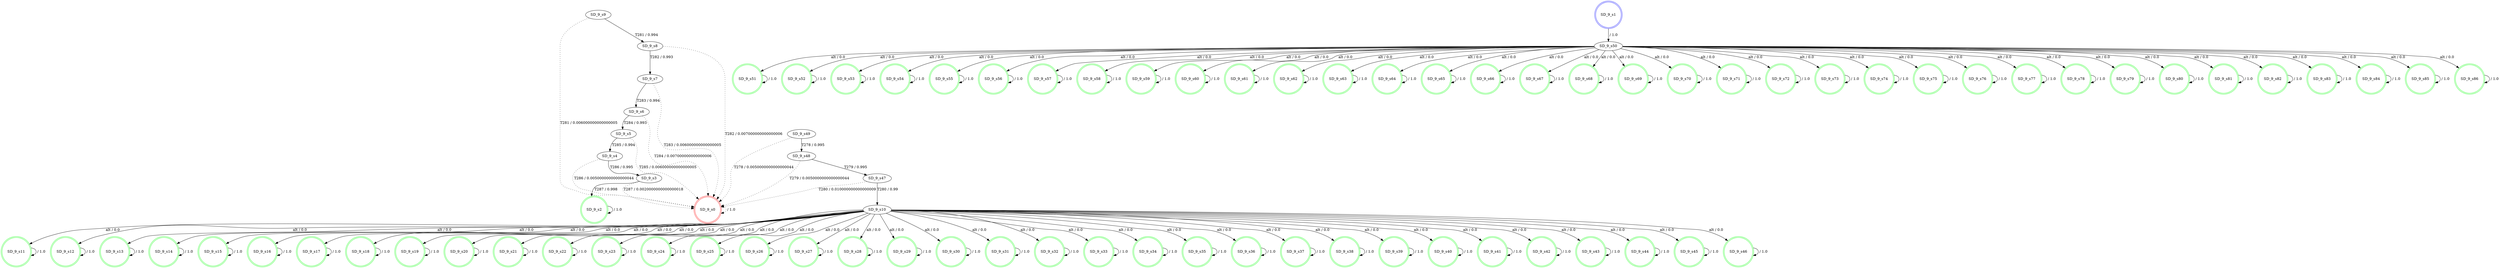 digraph graphname {
SD_9_s0 [label="SD_9_s0",color=red,shape=doublecircle ];
SD_9_s1 [label="SD_9_s1",color=blue,shape=doublecircle ];
SD_9_s2 [label="SD_9_s2",color=green,shape=doublecircle ];
SD_9_s3 [label="SD_9_s3" ];
SD_9_s4 [label="SD_9_s4" ];
SD_9_s5 [label="SD_9_s5" ];
SD_9_s6 [label="SD_9_s6" ];
SD_9_s7 [label="SD_9_s7" ];
SD_9_s8 [label="SD_9_s8" ];
SD_9_s9 [label="SD_9_s9" ];
SD_9_s10 [label="SD_9_s10" ];
SD_9_s11 [label="SD_9_s11",color=green,shape=doublecircle ];
SD_9_s12 [label="SD_9_s12",color=green,shape=doublecircle ];
SD_9_s13 [label="SD_9_s13",color=green,shape=doublecircle ];
SD_9_s14 [label="SD_9_s14",color=green,shape=doublecircle ];
SD_9_s15 [label="SD_9_s15",color=green,shape=doublecircle ];
SD_9_s16 [label="SD_9_s16",color=green,shape=doublecircle ];
SD_9_s17 [label="SD_9_s17",color=green,shape=doublecircle ];
SD_9_s18 [label="SD_9_s18",color=green,shape=doublecircle ];
SD_9_s19 [label="SD_9_s19",color=green,shape=doublecircle ];
SD_9_s20 [label="SD_9_s20",color=green,shape=doublecircle ];
SD_9_s21 [label="SD_9_s21",color=green,shape=doublecircle ];
SD_9_s22 [label="SD_9_s22",color=green,shape=doublecircle ];
SD_9_s23 [label="SD_9_s23",color=green,shape=doublecircle ];
SD_9_s24 [label="SD_9_s24",color=green,shape=doublecircle ];
SD_9_s25 [label="SD_9_s25",color=green,shape=doublecircle ];
SD_9_s26 [label="SD_9_s26",color=green,shape=doublecircle ];
SD_9_s27 [label="SD_9_s27",color=green,shape=doublecircle ];
SD_9_s28 [label="SD_9_s28",color=green,shape=doublecircle ];
SD_9_s29 [label="SD_9_s29",color=green,shape=doublecircle ];
SD_9_s30 [label="SD_9_s30",color=green,shape=doublecircle ];
SD_9_s31 [label="SD_9_s31",color=green,shape=doublecircle ];
SD_9_s32 [label="SD_9_s32",color=green,shape=doublecircle ];
SD_9_s33 [label="SD_9_s33",color=green,shape=doublecircle ];
SD_9_s34 [label="SD_9_s34",color=green,shape=doublecircle ];
SD_9_s35 [label="SD_9_s35",color=green,shape=doublecircle ];
SD_9_s36 [label="SD_9_s36",color=green,shape=doublecircle ];
SD_9_s37 [label="SD_9_s37",color=green,shape=doublecircle ];
SD_9_s38 [label="SD_9_s38",color=green,shape=doublecircle ];
SD_9_s39 [label="SD_9_s39",color=green,shape=doublecircle ];
SD_9_s40 [label="SD_9_s40",color=green,shape=doublecircle ];
SD_9_s41 [label="SD_9_s41",color=green,shape=doublecircle ];
SD_9_s42 [label="SD_9_s42",color=green,shape=doublecircle ];
SD_9_s43 [label="SD_9_s43",color=green,shape=doublecircle ];
SD_9_s44 [label="SD_9_s44",color=green,shape=doublecircle ];
SD_9_s45 [label="SD_9_s45",color=green,shape=doublecircle ];
SD_9_s46 [label="SD_9_s46",color=green,shape=doublecircle ];
SD_9_s47 [label="SD_9_s47" ];
SD_9_s48 [label="SD_9_s48" ];
SD_9_s49 [label="SD_9_s49" ];
SD_9_s50 [label="SD_9_s50" ];
SD_9_s51 [label="SD_9_s51",color=green,shape=doublecircle ];
SD_9_s52 [label="SD_9_s52",color=green,shape=doublecircle ];
SD_9_s53 [label="SD_9_s53",color=green,shape=doublecircle ];
SD_9_s54 [label="SD_9_s54",color=green,shape=doublecircle ];
SD_9_s55 [label="SD_9_s55",color=green,shape=doublecircle ];
SD_9_s56 [label="SD_9_s56",color=green,shape=doublecircle ];
SD_9_s57 [label="SD_9_s57",color=green,shape=doublecircle ];
SD_9_s58 [label="SD_9_s58",color=green,shape=doublecircle ];
SD_9_s59 [label="SD_9_s59",color=green,shape=doublecircle ];
SD_9_s60 [label="SD_9_s60",color=green,shape=doublecircle ];
SD_9_s61 [label="SD_9_s61",color=green,shape=doublecircle ];
SD_9_s62 [label="SD_9_s62",color=green,shape=doublecircle ];
SD_9_s63 [label="SD_9_s63",color=green,shape=doublecircle ];
SD_9_s64 [label="SD_9_s64",color=green,shape=doublecircle ];
SD_9_s65 [label="SD_9_s65",color=green,shape=doublecircle ];
SD_9_s66 [label="SD_9_s66",color=green,shape=doublecircle ];
SD_9_s67 [label="SD_9_s67",color=green,shape=doublecircle ];
SD_9_s68 [label="SD_9_s68",color=green,shape=doublecircle ];
SD_9_s69 [label="SD_9_s69",color=green,shape=doublecircle ];
SD_9_s70 [label="SD_9_s70",color=green,shape=doublecircle ];
SD_9_s71 [label="SD_9_s71",color=green,shape=doublecircle ];
SD_9_s72 [label="SD_9_s72",color=green,shape=doublecircle ];
SD_9_s73 [label="SD_9_s73",color=green,shape=doublecircle ];
SD_9_s74 [label="SD_9_s74",color=green,shape=doublecircle ];
SD_9_s75 [label="SD_9_s75",color=green,shape=doublecircle ];
SD_9_s76 [label="SD_9_s76",color=green,shape=doublecircle ];
SD_9_s77 [label="SD_9_s77",color=green,shape=doublecircle ];
SD_9_s78 [label="SD_9_s78",color=green,shape=doublecircle ];
SD_9_s79 [label="SD_9_s79",color=green,shape=doublecircle ];
SD_9_s80 [label="SD_9_s80",color=green,shape=doublecircle ];
SD_9_s81 [label="SD_9_s81",color=green,shape=doublecircle ];
SD_9_s82 [label="SD_9_s82",color=green,shape=doublecircle ];
SD_9_s83 [label="SD_9_s83",color=green,shape=doublecircle ];
SD_9_s84 [label="SD_9_s84",color=green,shape=doublecircle ];
SD_9_s85 [label="SD_9_s85",color=green,shape=doublecircle ];
SD_9_s86 [label="SD_9_s86",color=green,shape=doublecircle ];
SD_9_s0 -> SD_9_s0 [label=" / 1.0", style=dotted];
SD_9_s1 -> SD_9_s50 [label=" / 1.0"];
SD_9_s2 -> SD_9_s2 [label=" / 1.0"];
SD_9_s3 -> SD_9_s2 [label="T287 / 0.998"];
SD_9_s3 -> SD_9_s0 [label="T287 / 0.0020000000000000018", style=dotted];
SD_9_s4 -> SD_9_s3 [label="T286 / 0.995"];
SD_9_s4 -> SD_9_s0 [label="T286 / 0.0050000000000000044", style=dotted];
SD_9_s5 -> SD_9_s4 [label="T285 / 0.994"];
SD_9_s5 -> SD_9_s0 [label="T285 / 0.006000000000000005", style=dotted];
SD_9_s6 -> SD_9_s5 [label="T284 / 0.993"];
SD_9_s6 -> SD_9_s0 [label="T284 / 0.007000000000000006", style=dotted];
SD_9_s7 -> SD_9_s6 [label="T283 / 0.994"];
SD_9_s7 -> SD_9_s0 [label="T283 / 0.006000000000000005", style=dotted];
SD_9_s8 -> SD_9_s7 [label="T282 / 0.993"];
SD_9_s8 -> SD_9_s0 [label="T282 / 0.007000000000000006", style=dotted];
SD_9_s9 -> SD_9_s8 [label="T281 / 0.994"];
SD_9_s9 -> SD_9_s0 [label="T281 / 0.006000000000000005", style=dotted];
SD_9_s10 -> SD_9_s11 [label="alt / 0.0"];
SD_9_s10 -> SD_9_s12 [label="alt / 0.0"];
SD_9_s10 -> SD_9_s13 [label="alt / 0.0"];
SD_9_s10 -> SD_9_s14 [label="alt / 0.0"];
SD_9_s10 -> SD_9_s15 [label="alt / 0.0"];
SD_9_s10 -> SD_9_s16 [label="alt / 0.0"];
SD_9_s10 -> SD_9_s17 [label="alt / 0.0"];
SD_9_s10 -> SD_9_s18 [label="alt / 0.0"];
SD_9_s10 -> SD_9_s19 [label="alt / 0.0"];
SD_9_s10 -> SD_9_s20 [label="alt / 0.0"];
SD_9_s10 -> SD_9_s21 [label="alt / 0.0"];
SD_9_s10 -> SD_9_s22 [label="alt / 0.0"];
SD_9_s10 -> SD_9_s23 [label="alt / 0.0"];
SD_9_s10 -> SD_9_s24 [label="alt / 0.0"];
SD_9_s10 -> SD_9_s25 [label="alt / 0.0"];
SD_9_s10 -> SD_9_s26 [label="alt / 0.0"];
SD_9_s10 -> SD_9_s27 [label="alt / 0.0"];
SD_9_s10 -> SD_9_s28 [label="alt / 0.0"];
SD_9_s10 -> SD_9_s29 [label="alt / 0.0"];
SD_9_s10 -> SD_9_s30 [label="alt / 0.0"];
SD_9_s10 -> SD_9_s31 [label="alt / 0.0"];
SD_9_s10 -> SD_9_s32 [label="alt / 0.0"];
SD_9_s10 -> SD_9_s33 [label="alt / 0.0"];
SD_9_s10 -> SD_9_s34 [label="alt / 0.0"];
SD_9_s10 -> SD_9_s35 [label="alt / 0.0"];
SD_9_s10 -> SD_9_s36 [label="alt / 0.0"];
SD_9_s10 -> SD_9_s37 [label="alt / 0.0"];
SD_9_s10 -> SD_9_s38 [label="alt / 0.0"];
SD_9_s10 -> SD_9_s39 [label="alt / 0.0"];
SD_9_s10 -> SD_9_s40 [label="alt / 0.0"];
SD_9_s10 -> SD_9_s41 [label="alt / 0.0"];
SD_9_s10 -> SD_9_s42 [label="alt / 0.0"];
SD_9_s10 -> SD_9_s43 [label="alt / 0.0"];
SD_9_s10 -> SD_9_s44 [label="alt / 0.0"];
SD_9_s10 -> SD_9_s45 [label="alt / 0.0"];
SD_9_s10 -> SD_9_s46 [label="alt / 0.0"];
SD_9_s11 -> SD_9_s11 [label=" / 1.0"];
SD_9_s12 -> SD_9_s12 [label=" / 1.0"];
SD_9_s13 -> SD_9_s13 [label=" / 1.0"];
SD_9_s14 -> SD_9_s14 [label=" / 1.0"];
SD_9_s15 -> SD_9_s15 [label=" / 1.0"];
SD_9_s16 -> SD_9_s16 [label=" / 1.0"];
SD_9_s17 -> SD_9_s17 [label=" / 1.0"];
SD_9_s18 -> SD_9_s18 [label=" / 1.0"];
SD_9_s19 -> SD_9_s19 [label=" / 1.0"];
SD_9_s20 -> SD_9_s20 [label=" / 1.0"];
SD_9_s21 -> SD_9_s21 [label=" / 1.0"];
SD_9_s22 -> SD_9_s22 [label=" / 1.0"];
SD_9_s23 -> SD_9_s23 [label=" / 1.0"];
SD_9_s24 -> SD_9_s24 [label=" / 1.0"];
SD_9_s25 -> SD_9_s25 [label=" / 1.0"];
SD_9_s26 -> SD_9_s26 [label=" / 1.0"];
SD_9_s27 -> SD_9_s27 [label=" / 1.0"];
SD_9_s28 -> SD_9_s28 [label=" / 1.0"];
SD_9_s29 -> SD_9_s29 [label=" / 1.0"];
SD_9_s30 -> SD_9_s30 [label=" / 1.0"];
SD_9_s31 -> SD_9_s31 [label=" / 1.0"];
SD_9_s32 -> SD_9_s32 [label=" / 1.0"];
SD_9_s33 -> SD_9_s33 [label=" / 1.0"];
SD_9_s34 -> SD_9_s34 [label=" / 1.0"];
SD_9_s35 -> SD_9_s35 [label=" / 1.0"];
SD_9_s36 -> SD_9_s36 [label=" / 1.0"];
SD_9_s37 -> SD_9_s37 [label=" / 1.0"];
SD_9_s38 -> SD_9_s38 [label=" / 1.0"];
SD_9_s39 -> SD_9_s39 [label=" / 1.0"];
SD_9_s40 -> SD_9_s40 [label=" / 1.0"];
SD_9_s41 -> SD_9_s41 [label=" / 1.0"];
SD_9_s42 -> SD_9_s42 [label=" / 1.0"];
SD_9_s43 -> SD_9_s43 [label=" / 1.0"];
SD_9_s44 -> SD_9_s44 [label=" / 1.0"];
SD_9_s45 -> SD_9_s45 [label=" / 1.0"];
SD_9_s46 -> SD_9_s46 [label=" / 1.0"];
SD_9_s47 -> SD_9_s10 [label="T280 / 0.99"];
SD_9_s47 -> SD_9_s0 [label="T280 / 0.010000000000000009", style=dotted];
SD_9_s48 -> SD_9_s47 [label="T279 / 0.995"];
SD_9_s48 -> SD_9_s0 [label="T279 / 0.0050000000000000044", style=dotted];
SD_9_s49 -> SD_9_s48 [label="T278 / 0.995"];
SD_9_s49 -> SD_9_s0 [label="T278 / 0.0050000000000000044", style=dotted];
SD_9_s50 -> SD_9_s51 [label="alt / 0.0"];
SD_9_s50 -> SD_9_s52 [label="alt / 0.0"];
SD_9_s50 -> SD_9_s53 [label="alt / 0.0"];
SD_9_s50 -> SD_9_s54 [label="alt / 0.0"];
SD_9_s50 -> SD_9_s55 [label="alt / 0.0"];
SD_9_s50 -> SD_9_s56 [label="alt / 0.0"];
SD_9_s50 -> SD_9_s57 [label="alt / 0.0"];
SD_9_s50 -> SD_9_s58 [label="alt / 0.0"];
SD_9_s50 -> SD_9_s59 [label="alt / 0.0"];
SD_9_s50 -> SD_9_s60 [label="alt / 0.0"];
SD_9_s50 -> SD_9_s61 [label="alt / 0.0"];
SD_9_s50 -> SD_9_s62 [label="alt / 0.0"];
SD_9_s50 -> SD_9_s63 [label="alt / 0.0"];
SD_9_s50 -> SD_9_s64 [label="alt / 0.0"];
SD_9_s50 -> SD_9_s65 [label="alt / 0.0"];
SD_9_s50 -> SD_9_s66 [label="alt / 0.0"];
SD_9_s50 -> SD_9_s67 [label="alt / 0.0"];
SD_9_s50 -> SD_9_s68 [label="alt / 0.0"];
SD_9_s50 -> SD_9_s69 [label="alt / 0.0"];
SD_9_s50 -> SD_9_s70 [label="alt / 0.0"];
SD_9_s50 -> SD_9_s71 [label="alt / 0.0"];
SD_9_s50 -> SD_9_s72 [label="alt / 0.0"];
SD_9_s50 -> SD_9_s73 [label="alt / 0.0"];
SD_9_s50 -> SD_9_s74 [label="alt / 0.0"];
SD_9_s50 -> SD_9_s75 [label="alt / 0.0"];
SD_9_s50 -> SD_9_s76 [label="alt / 0.0"];
SD_9_s50 -> SD_9_s77 [label="alt / 0.0"];
SD_9_s50 -> SD_9_s78 [label="alt / 0.0"];
SD_9_s50 -> SD_9_s79 [label="alt / 0.0"];
SD_9_s50 -> SD_9_s80 [label="alt / 0.0"];
SD_9_s50 -> SD_9_s81 [label="alt / 0.0"];
SD_9_s50 -> SD_9_s82 [label="alt / 0.0"];
SD_9_s50 -> SD_9_s83 [label="alt / 0.0"];
SD_9_s50 -> SD_9_s84 [label="alt / 0.0"];
SD_9_s50 -> SD_9_s85 [label="alt / 0.0"];
SD_9_s50 -> SD_9_s86 [label="alt / 0.0"];
SD_9_s51 -> SD_9_s51 [label=" / 1.0"];
SD_9_s52 -> SD_9_s52 [label=" / 1.0"];
SD_9_s53 -> SD_9_s53 [label=" / 1.0"];
SD_9_s54 -> SD_9_s54 [label=" / 1.0"];
SD_9_s55 -> SD_9_s55 [label=" / 1.0"];
SD_9_s56 -> SD_9_s56 [label=" / 1.0"];
SD_9_s57 -> SD_9_s57 [label=" / 1.0"];
SD_9_s58 -> SD_9_s58 [label=" / 1.0"];
SD_9_s59 -> SD_9_s59 [label=" / 1.0"];
SD_9_s60 -> SD_9_s60 [label=" / 1.0"];
SD_9_s61 -> SD_9_s61 [label=" / 1.0"];
SD_9_s62 -> SD_9_s62 [label=" / 1.0"];
SD_9_s63 -> SD_9_s63 [label=" / 1.0"];
SD_9_s64 -> SD_9_s64 [label=" / 1.0"];
SD_9_s65 -> SD_9_s65 [label=" / 1.0"];
SD_9_s66 -> SD_9_s66 [label=" / 1.0"];
SD_9_s67 -> SD_9_s67 [label=" / 1.0"];
SD_9_s68 -> SD_9_s68 [label=" / 1.0"];
SD_9_s69 -> SD_9_s69 [label=" / 1.0"];
SD_9_s70 -> SD_9_s70 [label=" / 1.0"];
SD_9_s71 -> SD_9_s71 [label=" / 1.0"];
SD_9_s72 -> SD_9_s72 [label=" / 1.0"];
SD_9_s73 -> SD_9_s73 [label=" / 1.0"];
SD_9_s74 -> SD_9_s74 [label=" / 1.0"];
SD_9_s75 -> SD_9_s75 [label=" / 1.0"];
SD_9_s76 -> SD_9_s76 [label=" / 1.0"];
SD_9_s77 -> SD_9_s77 [label=" / 1.0"];
SD_9_s78 -> SD_9_s78 [label=" / 1.0"];
SD_9_s79 -> SD_9_s79 [label=" / 1.0"];
SD_9_s80 -> SD_9_s80 [label=" / 1.0"];
SD_9_s81 -> SD_9_s81 [label=" / 1.0"];
SD_9_s82 -> SD_9_s82 [label=" / 1.0"];
SD_9_s83 -> SD_9_s83 [label=" / 1.0"];
SD_9_s84 -> SD_9_s84 [label=" / 1.0"];
SD_9_s85 -> SD_9_s85 [label=" / 1.0"];
SD_9_s86 -> SD_9_s86 [label=" / 1.0"];
}